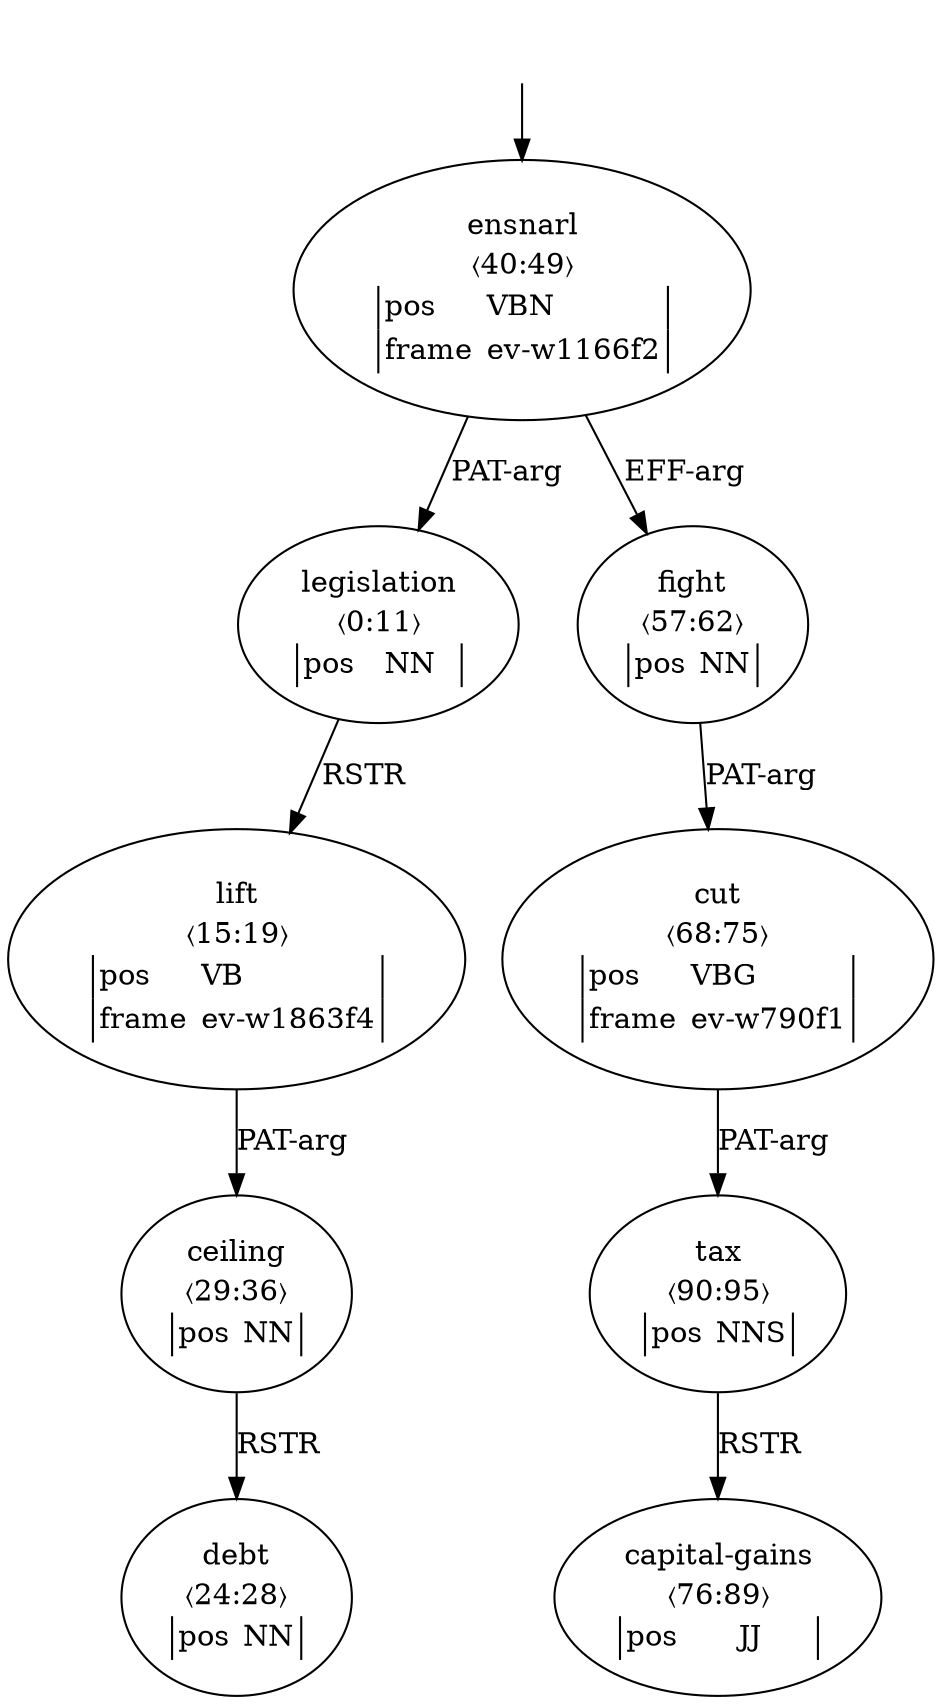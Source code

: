 digraph "20008004" {
  top [ style=invis ];
  top -> 7;
  0 [ label=<<table align="center" border="0" cellspacing="0"><tr><td colspan="2">legislation</td></tr><tr><td colspan="2">〈0:11〉</td></tr><tr><td sides="l" border="1" align="left">pos</td><td sides="r" border="1" align="left">NN</td></tr></table>> ];
  2 [ label=<<table align="center" border="0" cellspacing="0"><tr><td colspan="2">lift</td></tr><tr><td colspan="2">〈15:19〉</td></tr><tr><td sides="l" border="1" align="left">pos</td><td sides="r" border="1" align="left">VB</td></tr><tr><td sides="l" border="1" align="left">frame</td><td sides="r" border="1" align="left">ev-w1863f4</td></tr></table>> ];
  4 [ label=<<table align="center" border="0" cellspacing="0"><tr><td colspan="2">debt</td></tr><tr><td colspan="2">〈24:28〉</td></tr><tr><td sides="l" border="1" align="left">pos</td><td sides="r" border="1" align="left">NN</td></tr></table>> ];
  5 [ label=<<table align="center" border="0" cellspacing="0"><tr><td colspan="2">ceiling</td></tr><tr><td colspan="2">〈29:36〉</td></tr><tr><td sides="l" border="1" align="left">pos</td><td sides="r" border="1" align="left">NN</td></tr></table>> ];
  7 [ label=<<table align="center" border="0" cellspacing="0"><tr><td colspan="2">ensnarl</td></tr><tr><td colspan="2">〈40:49〉</td></tr><tr><td sides="l" border="1" align="left">pos</td><td sides="r" border="1" align="left">VBN</td></tr><tr><td sides="l" border="1" align="left">frame</td><td sides="r" border="1" align="left">ev-w1166f2</td></tr></table>> ];
  10 [ label=<<table align="center" border="0" cellspacing="0"><tr><td colspan="2">fight</td></tr><tr><td colspan="2">〈57:62〉</td></tr><tr><td sides="l" border="1" align="left">pos</td><td sides="r" border="1" align="left">NN</td></tr></table>> ];
  12 [ label=<<table align="center" border="0" cellspacing="0"><tr><td colspan="2">cut</td></tr><tr><td colspan="2">〈68:75〉</td></tr><tr><td sides="l" border="1" align="left">pos</td><td sides="r" border="1" align="left">VBG</td></tr><tr><td sides="l" border="1" align="left">frame</td><td sides="r" border="1" align="left">ev-w790f1</td></tr></table>> ];
  13 [ label=<<table align="center" border="0" cellspacing="0"><tr><td colspan="2">capital-gains</td></tr><tr><td colspan="2">〈76:89〉</td></tr><tr><td sides="l" border="1" align="left">pos</td><td sides="r" border="1" align="left">JJ</td></tr></table>> ];
  14 [ label=<<table align="center" border="0" cellspacing="0"><tr><td colspan="2">tax</td></tr><tr><td colspan="2">〈90:95〉</td></tr><tr><td sides="l" border="1" align="left">pos</td><td sides="r" border="1" align="left">NNS</td></tr></table>> ];
  5 -> 4 [ label="RSTR" ];
  7 -> 0 [ label="PAT-arg" ];
  7 -> 10 [ label="EFF-arg" ];
  14 -> 13 [ label="RSTR" ];
  0 -> 2 [ label="RSTR" ];
  12 -> 14 [ label="PAT-arg" ];
  10 -> 12 [ label="PAT-arg" ];
  2 -> 5 [ label="PAT-arg" ];
}

